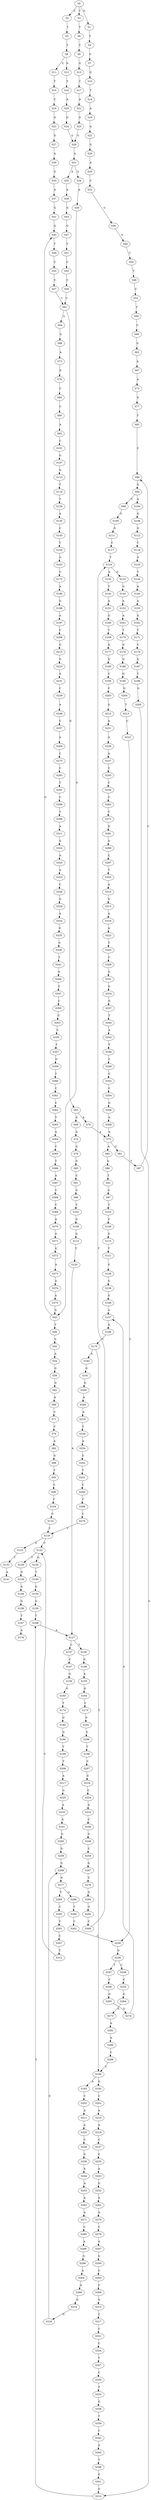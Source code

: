 strict digraph  {
	S0 -> S1 [ label = G ];
	S0 -> S2 [ label = C ];
	S0 -> S3 [ label = T ];
	S1 -> S4 [ label = T ];
	S2 -> S5 [ label = T ];
	S3 -> S6 [ label = T ];
	S4 -> S7 [ label = C ];
	S5 -> S8 [ label = T ];
	S6 -> S9 [ label = T ];
	S7 -> S10 [ label = G ];
	S8 -> S11 [ label = C ];
	S8 -> S12 [ label = G ];
	S9 -> S13 [ label = G ];
	S10 -> S14 [ label = T ];
	S11 -> S15 [ label = T ];
	S12 -> S16 [ label = T ];
	S13 -> S17 [ label = T ];
	S14 -> S18 [ label = A ];
	S15 -> S19 [ label = C ];
	S16 -> S20 [ label = A ];
	S17 -> S21 [ label = A ];
	S18 -> S22 [ label = A ];
	S19 -> S23 [ label = G ];
	S20 -> S24 [ label = G ];
	S21 -> S25 [ label = G ];
	S22 -> S26 [ label = G ];
	S23 -> S27 [ label = G ];
	S24 -> S28 [ label = G ];
	S25 -> S28 [ label = G ];
	S26 -> S29 [ label = A ];
	S27 -> S30 [ label = A ];
	S28 -> S31 [ label = A ];
	S29 -> S32 [ label = C ];
	S30 -> S33 [ label = G ];
	S31 -> S34 [ label = G ];
	S31 -> S35 [ label = A ];
	S32 -> S36 [ label = G ];
	S33 -> S37 [ label = A ];
	S34 -> S38 [ label = A ];
	S35 -> S39 [ label = A ];
	S36 -> S40 [ label = G ];
	S37 -> S41 [ label = G ];
	S38 -> S42 [ label = G ];
	S39 -> S43 [ label = G ];
	S40 -> S44 [ label = C ];
	S41 -> S45 [ label = G ];
	S42 -> S46 [ label = T ];
	S42 -> S45 [ label = G ];
	S43 -> S47 [ label = G ];
	S44 -> S48 [ label = T ];
	S45 -> S49 [ label = T ];
	S46 -> S50 [ label = C ];
	S47 -> S51 [ label = T ];
	S48 -> S52 [ label = C ];
	S49 -> S53 [ label = C ];
	S50 -> S54 [ label = A ];
	S51 -> S55 [ label = C ];
	S52 -> S56 [ label = T ];
	S53 -> S57 [ label = C ];
	S54 -> S58 [ label = G ];
	S55 -> S59 [ label = C ];
	S56 -> S60 [ label = C ];
	S57 -> S61 [ label = C ];
	S58 -> S62 [ label = G ];
	S59 -> S61 [ label = C ];
	S60 -> S63 [ label = G ];
	S61 -> S64 [ label = A ];
	S61 -> S65 [ label = G ];
	S62 -> S66 [ label = A ];
	S63 -> S67 [ label = A ];
	S64 -> S68 [ label = G ];
	S65 -> S69 [ label = G ];
	S65 -> S70 [ label = A ];
	S66 -> S71 [ label = C ];
	S67 -> S72 [ label = A ];
	S68 -> S73 [ label = A ];
	S69 -> S74 [ label = A ];
	S70 -> S75 [ label = A ];
	S71 -> S76 [ label = C ];
	S72 -> S77 [ label = G ];
	S73 -> S78 [ label = G ];
	S74 -> S79 [ label = G ];
	S75 -> S80 [ label = A ];
	S75 -> S81 [ label = G ];
	S76 -> S82 [ label = A ];
	S77 -> S83 [ label = T ];
	S78 -> S84 [ label = C ];
	S79 -> S85 [ label = G ];
	S80 -> S86 [ label = G ];
	S81 -> S87 [ label = T ];
	S82 -> S88 [ label = G ];
	S83 -> S89 [ label = C ];
	S84 -> S90 [ label = C ];
	S85 -> S91 [ label = C ];
	S86 -> S92 [ label = T ];
	S87 -> S89 [ label = C ];
	S88 -> S93 [ label = T ];
	S89 -> S94 [ label = G ];
	S90 -> S95 [ label = A ];
	S91 -> S96 [ label = G ];
	S92 -> S97 [ label = G ];
	S93 -> S98 [ label = C ];
	S94 -> S99 [ label = C ];
	S94 -> S100 [ label = A ];
	S95 -> S101 [ label = C ];
	S96 -> S102 [ label = T ];
	S97 -> S103 [ label = T ];
	S98 -> S104 [ label = T ];
	S99 -> S105 [ label = G ];
	S100 -> S106 [ label = G ];
	S101 -> S107 [ label = G ];
	S102 -> S108 [ label = G ];
	S103 -> S109 [ label = C ];
	S104 -> S110 [ label = C ];
	S105 -> S111 [ label = G ];
	S106 -> S112 [ label = G ];
	S107 -> S113 [ label = G ];
	S108 -> S114 [ label = G ];
	S109 -> S115 [ label = G ];
	S110 -> S116 [ label = T ];
	S111 -> S117 [ label = C ];
	S112 -> S118 [ label = T ];
	S113 -> S119 [ label = T ];
	S114 -> S120 [ label = T ];
	S115 -> S121 [ label = T ];
	S116 -> S122 [ label = C ];
	S116 -> S123 [ label = G ];
	S117 -> S124 [ label = T ];
	S118 -> S125 [ label = A ];
	S119 -> S126 [ label = T ];
	S120 -> S127 [ label = A ];
	S121 -> S128 [ label = C ];
	S122 -> S129 [ label = T ];
	S122 -> S130 [ label = G ];
	S123 -> S131 [ label = T ];
	S124 -> S132 [ label = A ];
	S124 -> S133 [ label = G ];
	S125 -> S134 [ label = T ];
	S126 -> S135 [ label = A ];
	S127 -> S136 [ label = T ];
	S127 -> S137 [ label = C ];
	S128 -> S138 [ label = G ];
	S129 -> S139 [ label = G ];
	S130 -> S140 [ label = T ];
	S131 -> S141 [ label = A ];
	S132 -> S142 [ label = T ];
	S133 -> S143 [ label = G ];
	S134 -> S144 [ label = A ];
	S135 -> S145 [ label = C ];
	S136 -> S146 [ label = G ];
	S137 -> S147 [ label = C ];
	S138 -> S148 [ label = G ];
	S139 -> S149 [ label = A ];
	S140 -> S150 [ label = G ];
	S142 -> S151 [ label = A ];
	S143 -> S152 [ label = A ];
	S144 -> S153 [ label = A ];
	S145 -> S154 [ label = T ];
	S146 -> S155 [ label = A ];
	S147 -> S156 [ label = G ];
	S148 -> S157 [ label = A ];
	S149 -> S158 [ label = G ];
	S150 -> S159 [ label = G ];
	S151 -> S160 [ label = G ];
	S152 -> S161 [ label = A ];
	S153 -> S162 [ label = G ];
	S154 -> S163 [ label = G ];
	S155 -> S164 [ label = G ];
	S156 -> S165 [ label = G ];
	S157 -> S166 [ label = A ];
	S158 -> S167 [ label = T ];
	S159 -> S168 [ label = T ];
	S160 -> S169 [ label = T ];
	S161 -> S170 [ label = T ];
	S162 -> S171 [ label = T ];
	S163 -> S172 [ label = C ];
	S164 -> S173 [ label = C ];
	S165 -> S174 [ label = T ];
	S166 -> S175 [ label = C ];
	S167 -> S176 [ label = A ];
	S168 -> S127 [ label = A ];
	S169 -> S177 [ label = A ];
	S170 -> S178 [ label = G ];
	S171 -> S179 [ label = C ];
	S172 -> S180 [ label = A ];
	S173 -> S181 [ label = G ];
	S174 -> S182 [ label = G ];
	S175 -> S183 [ label = A ];
	S175 -> S184 [ label = T ];
	S177 -> S185 [ label = G ];
	S178 -> S186 [ label = G ];
	S179 -> S187 [ label = G ];
	S180 -> S188 [ label = G ];
	S181 -> S189 [ label = G ];
	S182 -> S190 [ label = G ];
	S183 -> S191 [ label = G ];
	S184 -> S192 [ label = G ];
	S184 -> S193 [ label = A ];
	S185 -> S194 [ label = C ];
	S186 -> S195 [ label = G ];
	S187 -> S196 [ label = T ];
	S188 -> S197 [ label = A ];
	S189 -> S198 [ label = T ];
	S190 -> S199 [ label = T ];
	S191 -> S200 [ label = G ];
	S192 -> S201 [ label = C ];
	S193 -> S202 [ label = C ];
	S194 -> S203 [ label = C ];
	S195 -> S204 [ label = G ];
	S196 -> S205 [ label = G ];
	S197 -> S206 [ label = C ];
	S198 -> S207 [ label = C ];
	S199 -> S208 [ label = T ];
	S200 -> S209 [ label = A ];
	S201 -> S210 [ label = A ];
	S202 -> S211 [ label = A ];
	S203 -> S212 [ label = G ];
	S204 -> S213 [ label = T ];
	S205 -> S214 [ label = G ];
	S206 -> S215 [ label = G ];
	S207 -> S216 [ label = G ];
	S208 -> S217 [ label = A ];
	S209 -> S218 [ label = A ];
	S210 -> S219 [ label = A ];
	S211 -> S220 [ label = A ];
	S212 -> S221 [ label = A ];
	S213 -> S222 [ label = C ];
	S214 -> S168 [ label = T ];
	S215 -> S223 [ label = G ];
	S216 -> S224 [ label = C ];
	S217 -> S225 [ label = G ];
	S218 -> S226 [ label = T ];
	S219 -> S227 [ label = C ];
	S220 -> S228 [ label = C ];
	S221 -> S229 [ label = A ];
	S222 -> S230 [ label = C ];
	S223 -> S231 [ label = A ];
	S224 -> S232 [ label = A ];
	S225 -> S233 [ label = A ];
	S226 -> S234 [ label = A ];
	S227 -> S235 [ label = C ];
	S228 -> S236 [ label = G ];
	S229 -> S237 [ label = A ];
	S230 -> S238 [ label = G ];
	S231 -> S239 [ label = C ];
	S232 -> S240 [ label = C ];
	S233 -> S241 [ label = A ];
	S234 -> S242 [ label = G ];
	S235 -> S243 [ label = A ];
	S236 -> S244 [ label = A ];
	S237 -> S245 [ label = C ];
	S238 -> S246 [ label = C ];
	S238 -> S247 [ label = T ];
	S239 -> S248 [ label = A ];
	S240 -> S249 [ label = G ];
	S241 -> S250 [ label = G ];
	S242 -> S251 [ label = T ];
	S243 -> S252 [ label = G ];
	S244 -> S253 [ label = A ];
	S245 -> S254 [ label = C ];
	S246 -> S255 [ label = C ];
	S247 -> S256 [ label = C ];
	S248 -> S257 [ label = C ];
	S249 -> S258 [ label = C ];
	S250 -> S259 [ label = G ];
	S251 -> S260 [ label = C ];
	S252 -> S261 [ label = A ];
	S253 -> S262 [ label = A ];
	S254 -> S263 [ label = C ];
	S255 -> S264 [ label = G ];
	S256 -> S265 [ label = G ];
	S257 -> S266 [ label = A ];
	S258 -> S267 [ label = G ];
	S259 -> S268 [ label = G ];
	S260 -> S269 [ label = T ];
	S261 -> S270 [ label = A ];
	S262 -> S271 [ label = A ];
	S263 -> S272 [ label = C ];
	S264 -> S273 [ label = G ];
	S265 -> S274 [ label = G ];
	S266 -> S275 [ label = C ];
	S267 -> S276 [ label = C ];
	S268 -> S277 [ label = G ];
	S269 -> S278 [ label = C ];
	S270 -> S279 [ label = C ];
	S271 -> S280 [ label = C ];
	S272 -> S281 [ label = G ];
	S273 -> S282 [ label = A ];
	S274 -> S157 [ label = A ];
	S275 -> S283 [ label = C ];
	S276 -> S284 [ label = G ];
	S277 -> S285 [ label = T ];
	S277 -> S286 [ label = G ];
	S278 -> S116 [ label = T ];
	S279 -> S287 [ label = A ];
	S280 -> S288 [ label = A ];
	S281 -> S289 [ label = A ];
	S282 -> S290 [ label = A ];
	S283 -> S291 [ label = T ];
	S284 -> S292 [ label = G ];
	S285 -> S293 [ label = C ];
	S286 -> S294 [ label = T ];
	S287 -> S295 [ label = G ];
	S288 -> S296 [ label = G ];
	S289 -> S297 [ label = C ];
	S290 -> S298 [ label = C ];
	S291 -> S299 [ label = C ];
	S292 -> S300 [ label = C ];
	S293 -> S301 [ label = T ];
	S294 -> S302 [ label = C ];
	S295 -> S303 [ label = C ];
	S296 -> S304 [ label = A ];
	S297 -> S305 [ label = T ];
	S298 -> S184 [ label = T ];
	S299 -> S306 [ label = T ];
	S300 -> S124 [ label = T ];
	S301 -> S307 [ label = C ];
	S302 -> S230 [ label = C ];
	S303 -> S308 [ label = C ];
	S304 -> S309 [ label = A ];
	S305 -> S310 [ label = A ];
	S306 -> S311 [ label = A ];
	S307 -> S312 [ label = T ];
	S308 -> S313 [ label = G ];
	S309 -> S314 [ label = G ];
	S310 -> S315 [ label = G ];
	S311 -> S316 [ label = G ];
	S312 -> S122 [ label = C ];
	S313 -> S317 [ label = T ];
	S314 -> S318 [ label = G ];
	S315 -> S319 [ label = A ];
	S316 -> S320 [ label = A ];
	S317 -> S321 [ label = C ];
	S318 -> S268 [ label = G ];
	S319 -> S322 [ label = A ];
	S320 -> S323 [ label = A ];
	S321 -> S324 [ label = C ];
	S322 -> S325 [ label = T ];
	S323 -> S326 [ label = C ];
	S324 -> S327 [ label = T ];
	S325 -> S328 [ label = C ];
	S326 -> S329 [ label = G ];
	S327 -> S330 [ label = C ];
	S328 -> S331 [ label = G ];
	S329 -> S332 [ label = A ];
	S330 -> S333 [ label = T ];
	S331 -> S334 [ label = G ];
	S332 -> S335 [ label = G ];
	S333 -> S336 [ label = G ];
	S334 -> S337 [ label = G ];
	S335 -> S338 [ label = G ];
	S336 -> S339 [ label = T ];
	S337 -> S340 [ label = T ];
	S338 -> S341 [ label = T ];
	S339 -> S342 [ label = C ];
	S340 -> S343 [ label = A ];
	S341 -> S344 [ label = G ];
	S342 -> S345 [ label = G ];
	S343 -> S346 [ label = T ];
	S344 -> S347 [ label = T ];
	S345 -> S348 [ label = T ];
	S346 -> S349 [ label = C ];
	S347 -> S350 [ label = C ];
	S348 -> S351 [ label = G ];
	S349 -> S352 [ label = C ];
	S350 -> S353 [ label = C ];
	S351 -> S214 [ label = G ];
	S352 -> S354 [ label = C ];
	S353 -> S355 [ label = C ];
	S354 -> S356 [ label = G ];
	S355 -> S357 [ label = T ];
	S356 -> S358 [ label = A ];
	S357 -> S359 [ label = G ];
	S358 -> S75 [ label = A ];
	S359 -> S360 [ label = T ];
	S360 -> S361 [ label = C ];
	S361 -> S362 [ label = C ];
	S362 -> S363 [ label = T ];
	S363 -> S364 [ label = A ];
	S364 -> S365 [ label = C ];
	S365 -> S366 [ label = T ];
	S366 -> S367 [ label = A ];
	S367 -> S368 [ label = C ];
	S368 -> S369 [ label = C ];
	S369 -> S370 [ label = A ];
	S370 -> S371 [ label = G ];
	S371 -> S372 [ label = G ];
	S372 -> S373 [ label = A ];
	S373 -> S374 [ label = G ];
	S374 -> S375 [ label = A ];
	S375 -> S42 [ label = G ];
}
